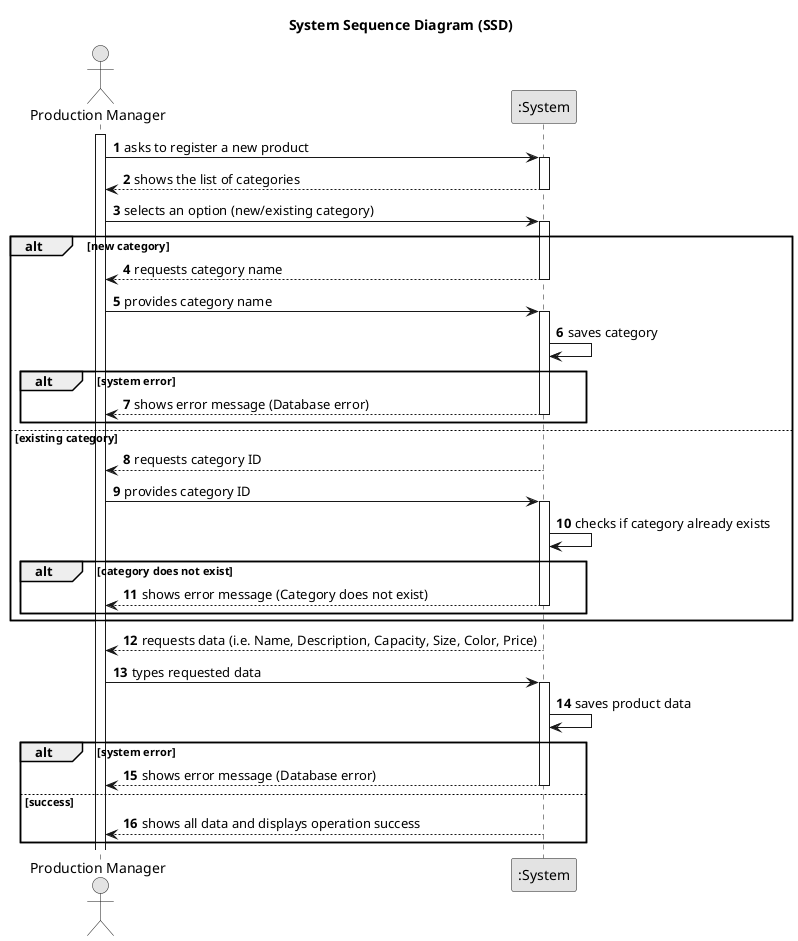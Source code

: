 @startuml
skinparam monochrome true
skinparam packageStyle rectangle
skinparam shadowing false

title System Sequence Diagram (SSD)

autonumber

actor "Production Manager" as PM
participant ":System" as System

activate PM

    PM -> System : asks to register a new product
    activate System

        System --> PM : shows the list of categories
    deactivate System

    PM -> System : selects an option (new/existing category)
    activate System

    alt new category

            System --> PM : requests category name
            deactivate System

            PM -> System : provides category name
            activate System

            System -> System : saves category
                alt system error
                    System --> PM : shows error message (Database error)
                    deactivate System
                end

    else existing category

        System --> PM : requests category ID
        deactivate System

        PM -> System : provides category ID
        activate System

        System -> System : checks if category already exists
            alt category does not exist
                    System --> PM : shows error message (Category does not exist)
                deactivate System
            end
    end

        System --> PM : requests data (i.e. Name, Description, Capacity, Size, Color, Price)
    deactivate System

    PM -> System : types requested data
    activate System

                System -> System : saves product data
                alt system error
                    System --> PM : shows error message (Database error)
                    deactivate System
                else success
                    System --> PM : shows all data and displays operation success
                    deactivate System
                end
@enduml
